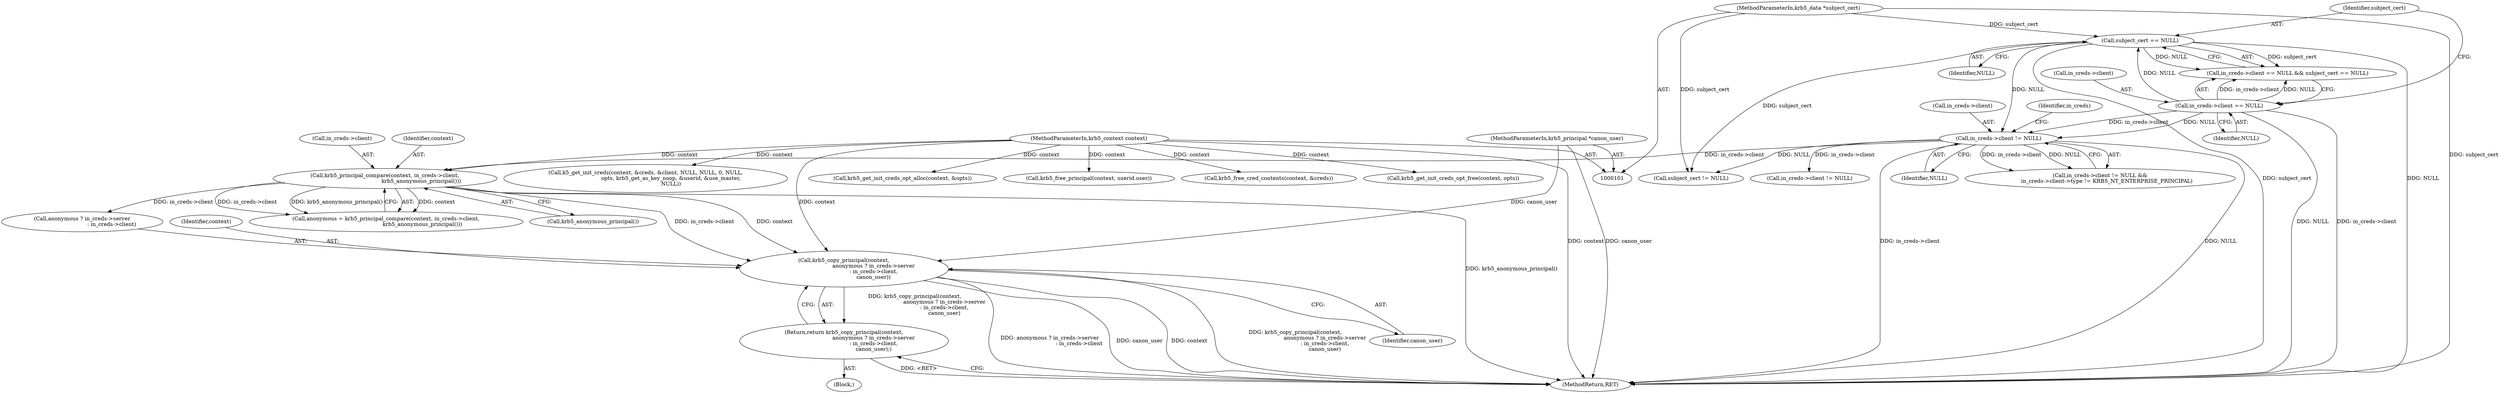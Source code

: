 digraph "0_krb5_5e6d1796106df8ba6bc1973ee0917c170d929086_0@API" {
"1000164" [label="(Call,krb5_copy_principal(context,\n                                   anonymous ? in_creds->server\n                                   : in_creds->client,\n                                   canon_user))"];
"1000157" [label="(Call,krb5_principal_compare(context, in_creds->client,\n                                           krb5_anonymous_principal()))"];
"1000102" [label="(MethodParameterIn,krb5_context context)"];
"1000141" [label="(Call,in_creds->client != NULL)"];
"1000128" [label="(Call,in_creds->client == NULL)"];
"1000133" [label="(Call,subject_cert == NULL)"];
"1000104" [label="(MethodParameterIn,krb5_data *subject_cert)"];
"1000105" [label="(MethodParameterIn,krb5_principal *canon_user)"];
"1000163" [label="(Return,return krb5_copy_principal(context,\n                                   anonymous ? in_creds->server\n                                   : in_creds->client,\n                                   canon_user);)"];
"1000105" [label="(MethodParameterIn,krb5_principal *canon_user)"];
"1000145" [label="(Identifier,NULL)"];
"1000326" [label="(Call,krb5_free_cred_contents(context, &creds))"];
"1000165" [label="(Identifier,context)"];
"1000140" [label="(Call,in_creds->client != NULL &&\n        in_creds->client->type != KRB5_NT_ENTERPRISE_PRINCIPAL)"];
"1000142" [label="(Call,in_creds->client)"];
"1000334" [label="(Call,krb5_get_init_creds_opt_free(context, opts))"];
"1000350" [label="(MethodReturn,RET)"];
"1000282" [label="(Call,k5_get_init_creds(context, &creds, &client, NULL, NULL, 0, NULL,\n                              opts, krb5_get_as_key_noop, &userid, &use_master,\n                              NULL))"];
"1000199" [label="(Call,krb5_get_init_creds_opt_alloc(context, &opts))"];
"1000155" [label="(Call,anonymous = krb5_principal_compare(context, in_creds->client,\n                                           krb5_anonymous_principal()))"];
"1000164" [label="(Call,krb5_copy_principal(context,\n                                   anonymous ? in_creds->server\n                                   : in_creds->client,\n                                   canon_user))"];
"1000163" [label="(Return,return krb5_copy_principal(context,\n                                   anonymous ? in_creds->server\n                                   : in_creds->client,\n                                   canon_user);)"];
"1000162" [label="(Call,krb5_anonymous_principal())"];
"1000166" [label="(Call,anonymous ? in_creds->server\n                                   : in_creds->client)"];
"1000134" [label="(Identifier,subject_cert)"];
"1000127" [label="(Call,in_creds->client == NULL && subject_cert == NULL)"];
"1000159" [label="(Call,in_creds->client)"];
"1000343" [label="(Call,krb5_free_principal(context, userid.user))"];
"1000132" [label="(Identifier,NULL)"];
"1000135" [label="(Identifier,NULL)"];
"1000174" [label="(Identifier,canon_user)"];
"1000157" [label="(Call,krb5_principal_compare(context, in_creds->client,\n                                           krb5_anonymous_principal()))"];
"1000128" [label="(Call,in_creds->client == NULL)"];
"1000188" [label="(Call,subject_cert != NULL)"];
"1000158" [label="(Identifier,context)"];
"1000153" [label="(Block,)"];
"1000149" [label="(Identifier,in_creds)"];
"1000141" [label="(Call,in_creds->client != NULL)"];
"1000129" [label="(Call,in_creds->client)"];
"1000133" [label="(Call,subject_cert == NULL)"];
"1000104" [label="(MethodParameterIn,krb5_data *subject_cert)"];
"1000102" [label="(MethodParameterIn,krb5_context context)"];
"1000228" [label="(Call,in_creds->client != NULL)"];
"1000164" -> "1000163"  [label="AST: "];
"1000164" -> "1000174"  [label="CFG: "];
"1000165" -> "1000164"  [label="AST: "];
"1000166" -> "1000164"  [label="AST: "];
"1000174" -> "1000164"  [label="AST: "];
"1000163" -> "1000164"  [label="CFG: "];
"1000164" -> "1000350"  [label="DDG: krb5_copy_principal(context,\n                                   anonymous ? in_creds->server\n                                   : in_creds->client,\n                                   canon_user)"];
"1000164" -> "1000350"  [label="DDG: anonymous ? in_creds->server\n                                   : in_creds->client"];
"1000164" -> "1000350"  [label="DDG: canon_user"];
"1000164" -> "1000350"  [label="DDG: context"];
"1000164" -> "1000163"  [label="DDG: krb5_copy_principal(context,\n                                   anonymous ? in_creds->server\n                                   : in_creds->client,\n                                   canon_user)"];
"1000157" -> "1000164"  [label="DDG: context"];
"1000157" -> "1000164"  [label="DDG: in_creds->client"];
"1000102" -> "1000164"  [label="DDG: context"];
"1000105" -> "1000164"  [label="DDG: canon_user"];
"1000157" -> "1000155"  [label="AST: "];
"1000157" -> "1000162"  [label="CFG: "];
"1000158" -> "1000157"  [label="AST: "];
"1000159" -> "1000157"  [label="AST: "];
"1000162" -> "1000157"  [label="AST: "];
"1000155" -> "1000157"  [label="CFG: "];
"1000157" -> "1000350"  [label="DDG: krb5_anonymous_principal()"];
"1000157" -> "1000155"  [label="DDG: context"];
"1000157" -> "1000155"  [label="DDG: in_creds->client"];
"1000157" -> "1000155"  [label="DDG: krb5_anonymous_principal()"];
"1000102" -> "1000157"  [label="DDG: context"];
"1000141" -> "1000157"  [label="DDG: in_creds->client"];
"1000157" -> "1000166"  [label="DDG: in_creds->client"];
"1000102" -> "1000101"  [label="AST: "];
"1000102" -> "1000350"  [label="DDG: context"];
"1000102" -> "1000199"  [label="DDG: context"];
"1000102" -> "1000282"  [label="DDG: context"];
"1000102" -> "1000326"  [label="DDG: context"];
"1000102" -> "1000334"  [label="DDG: context"];
"1000102" -> "1000343"  [label="DDG: context"];
"1000141" -> "1000140"  [label="AST: "];
"1000141" -> "1000145"  [label="CFG: "];
"1000142" -> "1000141"  [label="AST: "];
"1000145" -> "1000141"  [label="AST: "];
"1000149" -> "1000141"  [label="CFG: "];
"1000140" -> "1000141"  [label="CFG: "];
"1000141" -> "1000350"  [label="DDG: in_creds->client"];
"1000141" -> "1000350"  [label="DDG: NULL"];
"1000141" -> "1000140"  [label="DDG: in_creds->client"];
"1000141" -> "1000140"  [label="DDG: NULL"];
"1000128" -> "1000141"  [label="DDG: in_creds->client"];
"1000128" -> "1000141"  [label="DDG: NULL"];
"1000133" -> "1000141"  [label="DDG: NULL"];
"1000141" -> "1000188"  [label="DDG: NULL"];
"1000141" -> "1000228"  [label="DDG: in_creds->client"];
"1000128" -> "1000127"  [label="AST: "];
"1000128" -> "1000132"  [label="CFG: "];
"1000129" -> "1000128"  [label="AST: "];
"1000132" -> "1000128"  [label="AST: "];
"1000134" -> "1000128"  [label="CFG: "];
"1000127" -> "1000128"  [label="CFG: "];
"1000128" -> "1000350"  [label="DDG: NULL"];
"1000128" -> "1000350"  [label="DDG: in_creds->client"];
"1000128" -> "1000127"  [label="DDG: in_creds->client"];
"1000128" -> "1000127"  [label="DDG: NULL"];
"1000128" -> "1000133"  [label="DDG: NULL"];
"1000133" -> "1000127"  [label="AST: "];
"1000133" -> "1000135"  [label="CFG: "];
"1000134" -> "1000133"  [label="AST: "];
"1000135" -> "1000133"  [label="AST: "];
"1000127" -> "1000133"  [label="CFG: "];
"1000133" -> "1000350"  [label="DDG: subject_cert"];
"1000133" -> "1000350"  [label="DDG: NULL"];
"1000133" -> "1000127"  [label="DDG: subject_cert"];
"1000133" -> "1000127"  [label="DDG: NULL"];
"1000104" -> "1000133"  [label="DDG: subject_cert"];
"1000133" -> "1000188"  [label="DDG: subject_cert"];
"1000104" -> "1000101"  [label="AST: "];
"1000104" -> "1000350"  [label="DDG: subject_cert"];
"1000104" -> "1000188"  [label="DDG: subject_cert"];
"1000105" -> "1000101"  [label="AST: "];
"1000105" -> "1000350"  [label="DDG: canon_user"];
"1000163" -> "1000153"  [label="AST: "];
"1000350" -> "1000163"  [label="CFG: "];
"1000163" -> "1000350"  [label="DDG: <RET>"];
}
